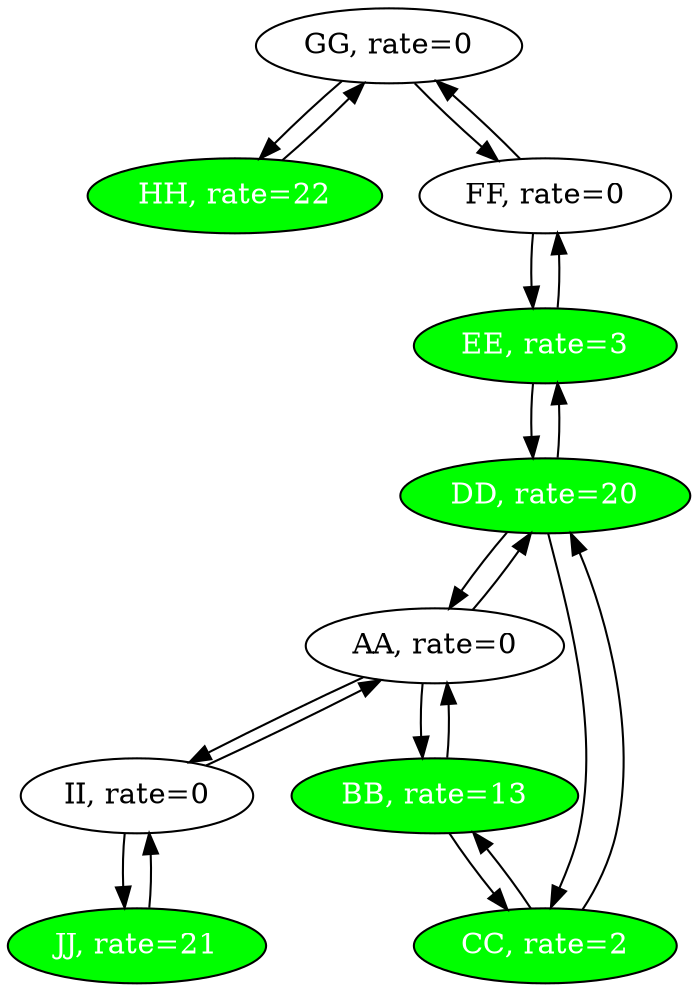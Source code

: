 digraph G {
  GG [label="GG, rate=0"]
  GG -> {HH; FF}
  II [label="II, rate=0"]
  II -> {AA; JJ}
  EE [label="EE, rate=3",fillcolor="green",style="filled",fontcolor="white"]
  EE -> {FF; DD}
  FF [label="FF, rate=0"]
  FF -> {EE; GG}
  CC [label="CC, rate=2",fillcolor="green",style="filled",fontcolor="white"]
  CC -> {DD; BB}
  BB [label="BB, rate=13",fillcolor="green",style="filled",fontcolor="white"]
  BB -> {CC; AA}
  AA [label="AA, rate=0"]
  AA -> {DD; II; BB}
  DD [label="DD, rate=20",fillcolor="green",style="filled",fontcolor="white"]
  DD -> {EE; CC; AA}
  JJ [label="JJ, rate=21",fillcolor="green",style="filled",fontcolor="white"]
  JJ -> {II}
  HH [label="HH, rate=22",fillcolor="green",style="filled",fontcolor="white"]
  HH -> {GG}
}